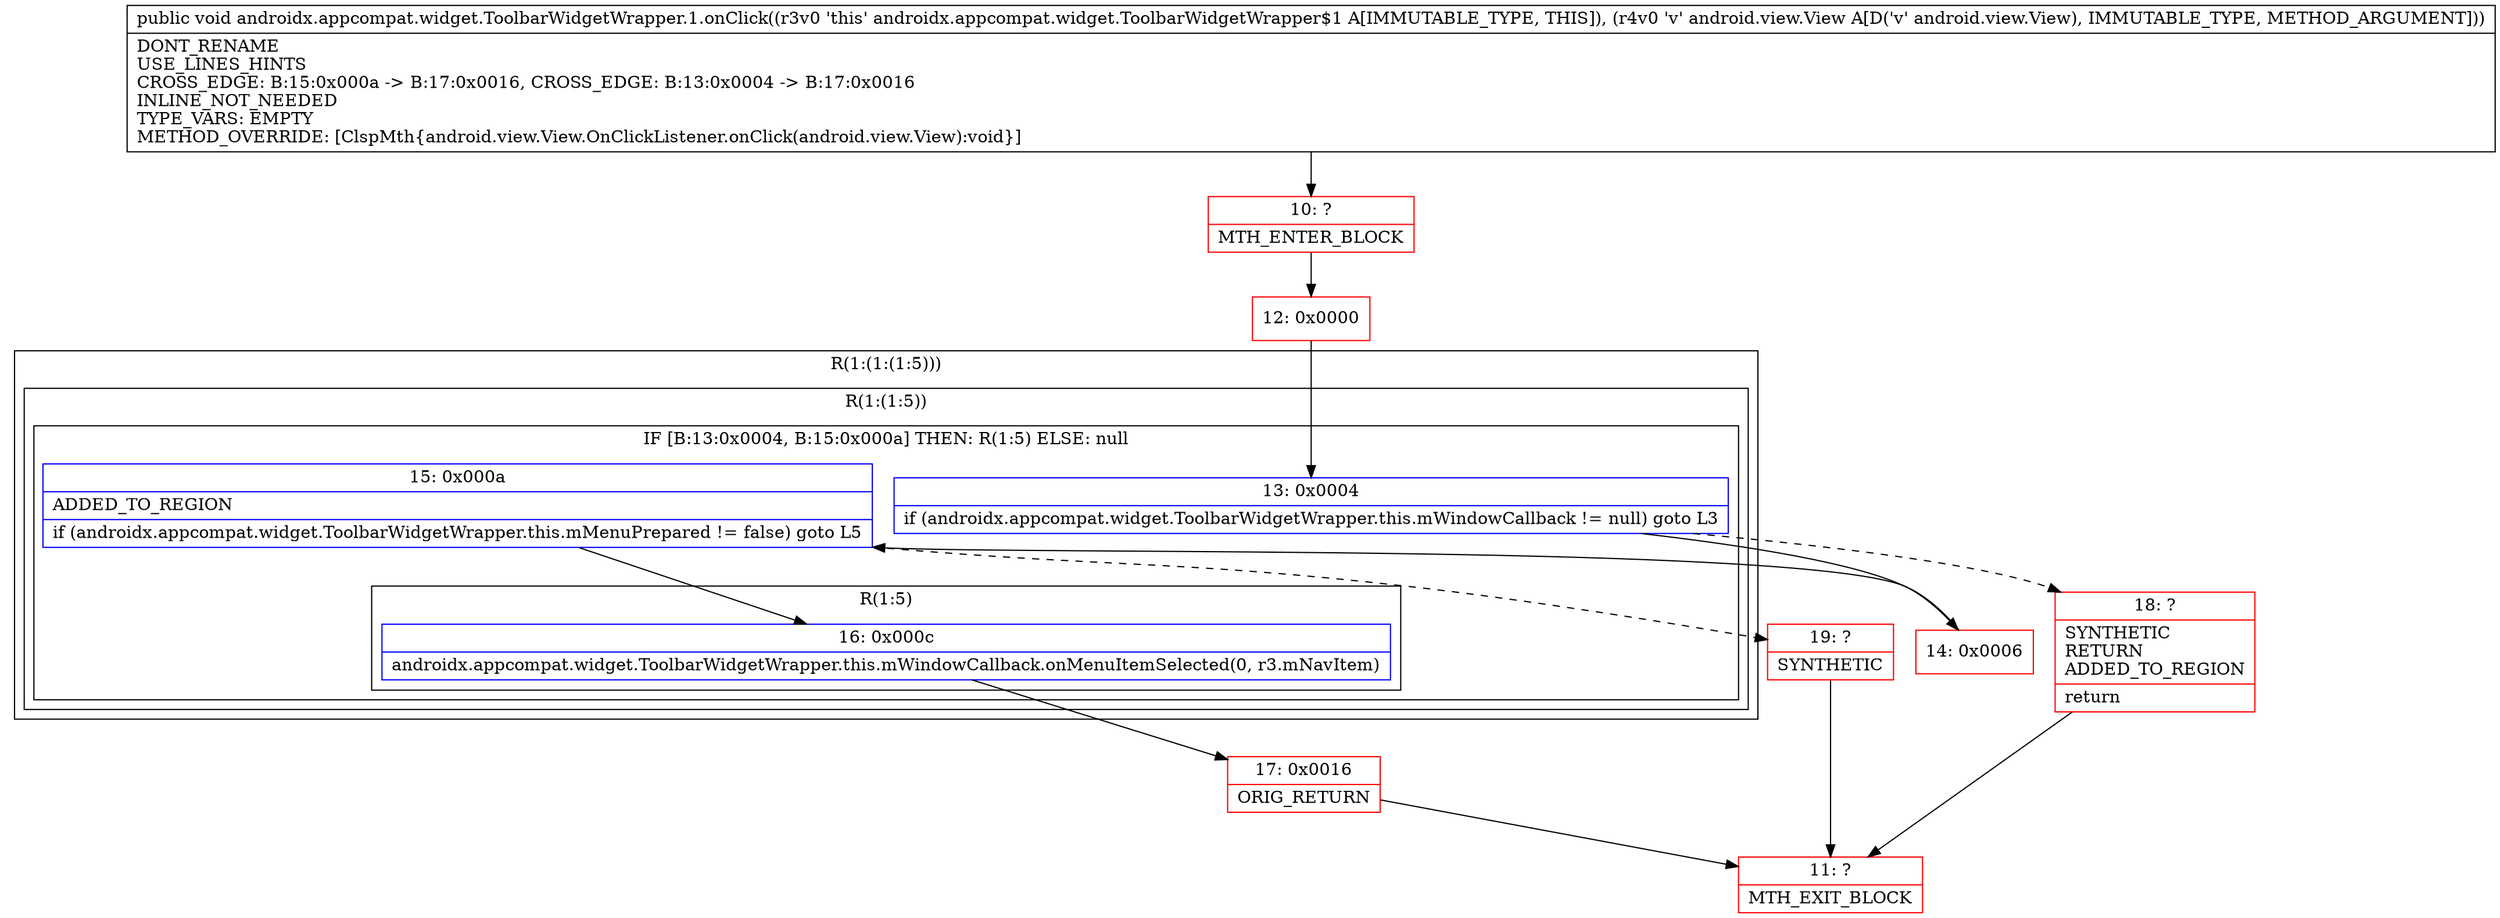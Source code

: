 digraph "CFG forandroidx.appcompat.widget.ToolbarWidgetWrapper.1.onClick(Landroid\/view\/View;)V" {
subgraph cluster_Region_701209252 {
label = "R(1:(1:(1:5)))";
node [shape=record,color=blue];
subgraph cluster_Region_1900885772 {
label = "R(1:(1:5))";
node [shape=record,color=blue];
subgraph cluster_IfRegion_2045193371 {
label = "IF [B:13:0x0004, B:15:0x000a] THEN: R(1:5) ELSE: null";
node [shape=record,color=blue];
Node_13 [shape=record,label="{13\:\ 0x0004|if (androidx.appcompat.widget.ToolbarWidgetWrapper.this.mWindowCallback != null) goto L3\l}"];
Node_15 [shape=record,label="{15\:\ 0x000a|ADDED_TO_REGION\l|if (androidx.appcompat.widget.ToolbarWidgetWrapper.this.mMenuPrepared != false) goto L5\l}"];
subgraph cluster_Region_1828357338 {
label = "R(1:5)";
node [shape=record,color=blue];
Node_16 [shape=record,label="{16\:\ 0x000c|androidx.appcompat.widget.ToolbarWidgetWrapper.this.mWindowCallback.onMenuItemSelected(0, r3.mNavItem)\l}"];
}
}
}
}
Node_10 [shape=record,color=red,label="{10\:\ ?|MTH_ENTER_BLOCK\l}"];
Node_12 [shape=record,color=red,label="{12\:\ 0x0000}"];
Node_14 [shape=record,color=red,label="{14\:\ 0x0006}"];
Node_17 [shape=record,color=red,label="{17\:\ 0x0016|ORIG_RETURN\l}"];
Node_11 [shape=record,color=red,label="{11\:\ ?|MTH_EXIT_BLOCK\l}"];
Node_19 [shape=record,color=red,label="{19\:\ ?|SYNTHETIC\l}"];
Node_18 [shape=record,color=red,label="{18\:\ ?|SYNTHETIC\lRETURN\lADDED_TO_REGION\l|return\l}"];
MethodNode[shape=record,label="{public void androidx.appcompat.widget.ToolbarWidgetWrapper.1.onClick((r3v0 'this' androidx.appcompat.widget.ToolbarWidgetWrapper$1 A[IMMUTABLE_TYPE, THIS]), (r4v0 'v' android.view.View A[D('v' android.view.View), IMMUTABLE_TYPE, METHOD_ARGUMENT]))  | DONT_RENAME\lUSE_LINES_HINTS\lCROSS_EDGE: B:15:0x000a \-\> B:17:0x0016, CROSS_EDGE: B:13:0x0004 \-\> B:17:0x0016\lINLINE_NOT_NEEDED\lTYPE_VARS: EMPTY\lMETHOD_OVERRIDE: [ClspMth\{android.view.View.OnClickListener.onClick(android.view.View):void\}]\l}"];
MethodNode -> Node_10;Node_13 -> Node_14;
Node_13 -> Node_18[style=dashed];
Node_15 -> Node_16;
Node_15 -> Node_19[style=dashed];
Node_16 -> Node_17;
Node_10 -> Node_12;
Node_12 -> Node_13;
Node_14 -> Node_15;
Node_17 -> Node_11;
Node_19 -> Node_11;
Node_18 -> Node_11;
}


